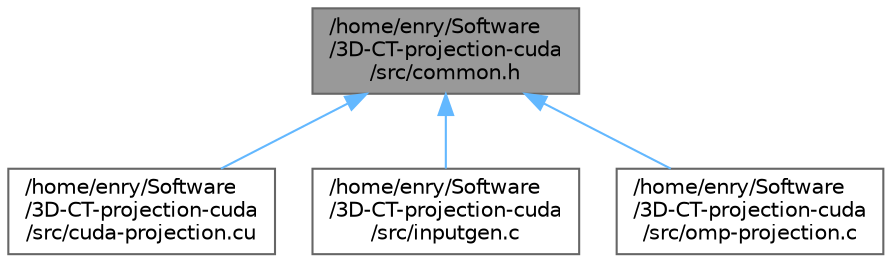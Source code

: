 digraph "/home/enry/Software/3D-CT-projection-cuda/src/common.h"
{
 // LATEX_PDF_SIZE
  bgcolor="transparent";
  edge [fontname=Helvetica,fontsize=10,labelfontname=Helvetica,labelfontsize=10];
  node [fontname=Helvetica,fontsize=10,shape=box,height=0.2,width=0.4];
  Node1 [id="Node000001",label="/home/enry/Software\l/3D-CT-projection-cuda\l/src/common.h",height=0.2,width=0.4,color="gray40", fillcolor="grey60", style="filled", fontcolor="black",tooltip="Configures common data that can be used for input generation and structures useful also for projectio..."];
  Node1 -> Node2 [id="edge1_Node000001_Node000002",dir="back",color="steelblue1",style="solid",tooltip=" "];
  Node2 [id="Node000002",label="/home/enry/Software\l/3D-CT-projection-cuda\l/src/cuda-projection.cu",height=0.2,width=0.4,color="grey40", fillcolor="white", style="filled",URL="$cuda-projection_8cu.html",tooltip="A CUDA implementation of the Siddon's projection algorithm."];
  Node1 -> Node3 [id="edge2_Node000001_Node000003",dir="back",color="steelblue1",style="solid",tooltip=" "];
  Node3 [id="Node000003",label="/home/enry/Software\l/3D-CT-projection-cuda\l/src/inputgen.c",height=0.2,width=0.4,color="grey40", fillcolor="white", style="filled",URL="$inputgen_8c.html",tooltip="Implementation of an input generator of 3D objects configurations of: a cube, a half sphere and a cub..."];
  Node1 -> Node4 [id="edge3_Node000001_Node000004",dir="back",color="steelblue1",style="solid",tooltip=" "];
  Node4 [id="Node000004",label="/home/enry/Software\l/3D-CT-projection-cuda\l/src/omp-projection.c",height=0.2,width=0.4,color="grey40", fillcolor="white", style="filled",URL="$omp-projection_8c.html",tooltip="An OpenMP implementation of the Siddon's projection algorithm."];
}

